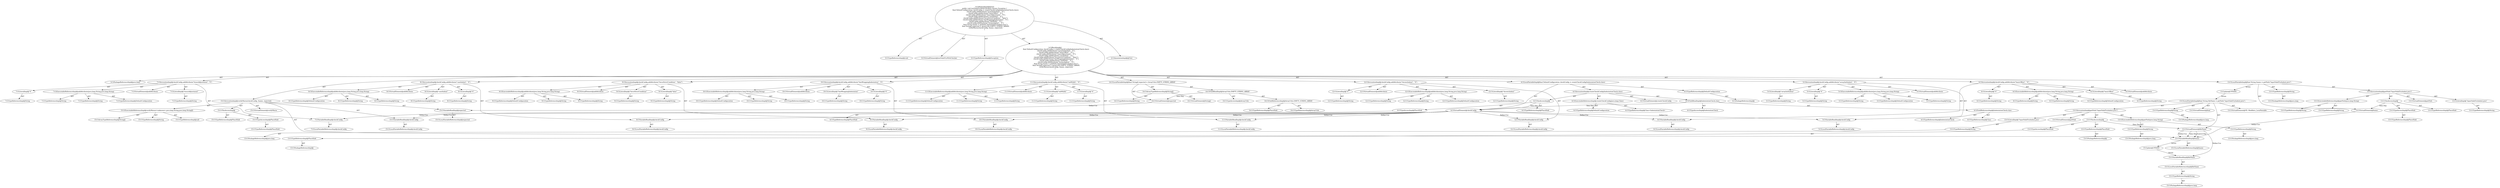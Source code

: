 digraph "testValidTryWithChecker#?" {
0 [label="3:CtTypeReferenceImpl@void" shape=ellipse]
1 [label="3:CtVirtualElement@testValidTryWithChecker" shape=ellipse]
2 [label="3:CtTypeReferenceImpl@Exception" shape=ellipse]
3 [label="3:CtPackageReferenceImpl@java.lang" shape=ellipse]
4 [label="4:CtTypeReferenceImpl@DefaultConfiguration" shape=ellipse]
5 [label="4:CtPackageReferenceImpl@" shape=ellipse]
6 [label="4:CtExecutableReferenceImpl@createCheckConfig(java.lang.Class)" shape=ellipse]
7 [label="4:CtTypeReferenceImpl@DefaultConfiguration" shape=ellipse]
8 [label="4:CtTypeReferenceImpl@Class<IndentationCheck>" shape=ellipse]
9 [label="4:CtVirtualElement@createCheckConfig" shape=ellipse]
10 [label="4:CtTypeAccessImpl@PlaceHold" shape=ellipse]
11 [label="4:CtTypeReferenceImpl@PlaceHold" shape=ellipse]
12 [label="4:CtThisAccessImpl@" shape=ellipse]
13 [label="4:CtTypeReferenceImpl@PlaceHold" shape=ellipse]
14 [label="4:CtFieldReferenceImpl@IndentationCheck.class" shape=ellipse]
15 [label="4:CtTypeReferenceImpl@IndentationCheck" shape=ellipse]
16 [label="4:CtTypeReferenceImpl@Class" shape=ellipse]
17 [label="4:CtFieldReadImpl@IndentationCheck.class" shape=ellipse]
18 [label="4:CtTypeAccessImpl@IndentationCheck" shape=ellipse]
19 [label="4:CtInvocationImpl@createCheckConfig(IndentationCheck.class)" shape=ellipse]
20 [label="4:CtVirtualElement@checkConfig" shape=ellipse]
21 [label="4:CtLocalVariableImpl@final DefaultConfiguration checkConfig = createCheckConfig(IndentationCheck.class)" shape=ellipse]
22 [label="5:CtExecutableReferenceImpl@addAttribute(java.lang.String,java.lang.String)" shape=ellipse]
23 [label="5:CtTypeReferenceImpl@DefaultConfiguration" shape=ellipse]
24 [label="5:CtTypeReferenceImpl@String" shape=ellipse]
25 [label="5:CtTypeReferenceImpl@String" shape=ellipse]
26 [label="5:CtVirtualElement@addAttribute" shape=ellipse]
27 [label="5:CtVariableReadImpl@checkConfig" shape=ellipse]
28 [label="5:CtLocalVariableReferenceImpl@checkConfig" shape=ellipse]
29 [label="5:CtLiteralImpl@\"arrayInitIndent\"" shape=ellipse]
30 [label="5:CtTypeReferenceImpl@String" shape=ellipse]
31 [label="5:CtLiteralImpl@\"4\"" shape=ellipse]
32 [label="5:CtTypeReferenceImpl@String" shape=ellipse]
33 [label="5:CtInvocationImpl@checkConfig.addAttribute(\"arrayInitIndent\", \"4\")" shape=ellipse]
34 [label="6:CtExecutableReferenceImpl@addAttribute(java.lang.String,java.lang.String)" shape=ellipse]
35 [label="6:CtTypeReferenceImpl@DefaultConfiguration" shape=ellipse]
36 [label="6:CtTypeReferenceImpl@String" shape=ellipse]
37 [label="6:CtTypeReferenceImpl@String" shape=ellipse]
38 [label="6:CtVirtualElement@addAttribute" shape=ellipse]
39 [label="6:CtVariableReadImpl@checkConfig" shape=ellipse]
40 [label="6:CtLocalVariableReferenceImpl@checkConfig" shape=ellipse]
41 [label="6:CtLiteralImpl@\"basicOffset\"" shape=ellipse]
42 [label="6:CtTypeReferenceImpl@String" shape=ellipse]
43 [label="6:CtLiteralImpl@\"4\"" shape=ellipse]
44 [label="6:CtTypeReferenceImpl@String" shape=ellipse]
45 [label="6:CtInvocationImpl@checkConfig.addAttribute(\"basicOffset\", \"4\")" shape=ellipse]
46 [label="7:CtExecutableReferenceImpl@addAttribute(java.lang.String,java.lang.String)" shape=ellipse]
47 [label="7:CtTypeReferenceImpl@DefaultConfiguration" shape=ellipse]
48 [label="7:CtTypeReferenceImpl@String" shape=ellipse]
49 [label="7:CtTypeReferenceImpl@String" shape=ellipse]
50 [label="7:CtVirtualElement@addAttribute" shape=ellipse]
51 [label="7:CtVariableReadImpl@checkConfig" shape=ellipse]
52 [label="7:CtLocalVariableReferenceImpl@checkConfig" shape=ellipse]
53 [label="7:CtLiteralImpl@\"braceAdjustment\"" shape=ellipse]
54 [label="7:CtTypeReferenceImpl@String" shape=ellipse]
55 [label="7:CtLiteralImpl@\"0\"" shape=ellipse]
56 [label="7:CtTypeReferenceImpl@String" shape=ellipse]
57 [label="7:CtInvocationImpl@checkConfig.addAttribute(\"braceAdjustment\", \"0\")" shape=ellipse]
58 [label="8:CtExecutableReferenceImpl@addAttribute(java.lang.String,java.lang.String)" shape=ellipse]
59 [label="8:CtTypeReferenceImpl@DefaultConfiguration" shape=ellipse]
60 [label="8:CtTypeReferenceImpl@String" shape=ellipse]
61 [label="8:CtTypeReferenceImpl@String" shape=ellipse]
62 [label="8:CtVirtualElement@addAttribute" shape=ellipse]
63 [label="8:CtVariableReadImpl@checkConfig" shape=ellipse]
64 [label="8:CtLocalVariableReferenceImpl@checkConfig" shape=ellipse]
65 [label="8:CtLiteralImpl@\"caseIndent\"" shape=ellipse]
66 [label="8:CtTypeReferenceImpl@String" shape=ellipse]
67 [label="8:CtLiteralImpl@\"4\"" shape=ellipse]
68 [label="8:CtTypeReferenceImpl@String" shape=ellipse]
69 [label="8:CtInvocationImpl@checkConfig.addAttribute(\"caseIndent\", \"4\")" shape=ellipse]
70 [label="9:CtExecutableReferenceImpl@addAttribute(java.lang.String,java.lang.String)" shape=ellipse]
71 [label="9:CtTypeReferenceImpl@DefaultConfiguration" shape=ellipse]
72 [label="9:CtTypeReferenceImpl@String" shape=ellipse]
73 [label="9:CtTypeReferenceImpl@String" shape=ellipse]
74 [label="9:CtVirtualElement@addAttribute" shape=ellipse]
75 [label="9:CtVariableReadImpl@checkConfig" shape=ellipse]
76 [label="9:CtLocalVariableReferenceImpl@checkConfig" shape=ellipse]
77 [label="9:CtLiteralImpl@\"forceStrictCondition\"" shape=ellipse]
78 [label="9:CtTypeReferenceImpl@String" shape=ellipse]
79 [label="9:CtLiteralImpl@\"false\"" shape=ellipse]
80 [label="9:CtTypeReferenceImpl@String" shape=ellipse]
81 [label="9:CtInvocationImpl@checkConfig.addAttribute(\"forceStrictCondition\", \"false\")" shape=ellipse]
82 [label="10:CtExecutableReferenceImpl@addAttribute(java.lang.String,java.lang.String)" shape=ellipse]
83 [label="10:CtTypeReferenceImpl@DefaultConfiguration" shape=ellipse]
84 [label="10:CtTypeReferenceImpl@String" shape=ellipse]
85 [label="10:CtTypeReferenceImpl@String" shape=ellipse]
86 [label="10:CtVirtualElement@addAttribute" shape=ellipse]
87 [label="10:CtVariableReadImpl@checkConfig" shape=ellipse]
88 [label="10:CtLocalVariableReferenceImpl@checkConfig" shape=ellipse]
89 [label="10:CtLiteralImpl@\"lineWrappingIndentation\"" shape=ellipse]
90 [label="10:CtTypeReferenceImpl@String" shape=ellipse]
91 [label="10:CtLiteralImpl@\"4\"" shape=ellipse]
92 [label="10:CtTypeReferenceImpl@String" shape=ellipse]
93 [label="10:CtInvocationImpl@checkConfig.addAttribute(\"lineWrappingIndentation\", \"4\")" shape=ellipse]
94 [label="11:CtExecutableReferenceImpl@addAttribute(java.lang.String,java.lang.String)" shape=ellipse]
95 [label="11:CtTypeReferenceImpl@DefaultConfiguration" shape=ellipse]
96 [label="11:CtTypeReferenceImpl@String" shape=ellipse]
97 [label="11:CtTypeReferenceImpl@String" shape=ellipse]
98 [label="11:CtVirtualElement@addAttribute" shape=ellipse]
99 [label="11:CtVariableReadImpl@checkConfig" shape=ellipse]
100 [label="11:CtLocalVariableReferenceImpl@checkConfig" shape=ellipse]
101 [label="11:CtLiteralImpl@\"tabWidth\"" shape=ellipse]
102 [label="11:CtTypeReferenceImpl@String" shape=ellipse]
103 [label="11:CtLiteralImpl@\"4\"" shape=ellipse]
104 [label="11:CtTypeReferenceImpl@String" shape=ellipse]
105 [label="11:CtInvocationImpl@checkConfig.addAttribute(\"tabWidth\", \"4\")" shape=ellipse]
106 [label="12:CtExecutableReferenceImpl@addAttribute(java.lang.String,java.lang.String)" shape=ellipse]
107 [label="12:CtTypeReferenceImpl@DefaultConfiguration" shape=ellipse]
108 [label="12:CtTypeReferenceImpl@String" shape=ellipse]
109 [label="12:CtTypeReferenceImpl@String" shape=ellipse]
110 [label="12:CtVirtualElement@addAttribute" shape=ellipse]
111 [label="12:CtVariableReadImpl@checkConfig" shape=ellipse]
112 [label="12:CtLocalVariableReferenceImpl@checkConfig" shape=ellipse]
113 [label="12:CtLiteralImpl@\"throwsIndent\"" shape=ellipse]
114 [label="12:CtTypeReferenceImpl@String" shape=ellipse]
115 [label="12:CtLiteralImpl@\"4\"" shape=ellipse]
116 [label="12:CtTypeReferenceImpl@String" shape=ellipse]
117 [label="12:CtInvocationImpl@checkConfig.addAttribute(\"throwsIndent\", \"4\")" shape=ellipse]
118 [label="13:CtTypeReferenceImpl@String" shape=ellipse]
119 [label="13:CtPackageReferenceImpl@java.lang" shape=ellipse]
120 [label="13:CtExecutableReferenceImpl@getPath(java.lang.String)" shape=ellipse]
121 [label="13:CtTypeReferenceImpl@String" shape=ellipse]
122 [label="13:CtTypeReferenceImpl@String" shape=ellipse]
123 [label="13:CtVirtualElement@getPath" shape=ellipse]
124 [label="13:CtTypeAccessImpl@PlaceHold" shape=ellipse]
125 [label="13:CtTypeReferenceImpl@PlaceHold" shape=ellipse]
126 [label="13:CtThisAccessImpl@" shape=ellipse]
127 [label="13:CtTypeReferenceImpl@PlaceHold" shape=ellipse]
128 [label="13:CtLiteralImpl@\"InputValidTryIndent.java\"" shape=ellipse]
129 [label="13:CtTypeReferenceImpl@String" shape=ellipse]
130 [label="13:CtInvocationImpl@getPath(\"InputValidTryIndent.java\")" shape=ellipse]
131 [label="13:CtVirtualElement@fname" shape=ellipse]
132 [label="13:CtLocalVariableImpl@final String fname = getPath(\"InputValidTryIndent.java\")" shape=ellipse]
133 [label="14:CtVirtualElement@String[]" shape=ellipse]
134 [label="14:CtArrayTypeReferenceImpl@String[]" shape=ellipse]
135 [label="14:CtTypeReferenceImpl@String" shape=ellipse]
136 [label="14:CtFieldReferenceImpl@ArrayUtils.EMPTY_STRING_ARRAY" shape=ellipse]
137 [label="14:CtTypeReferenceImpl@ArrayUtils" shape=ellipse]
138 [label="14:CtTypeReferenceImpl@PlaceHold" shape=ellipse]
139 [label="14:CtFieldReadImpl@ArrayUtils.EMPTY_STRING_ARRAY" shape=ellipse]
140 [label="14:CtTypeAccessImpl@ArrayUtils" shape=ellipse]
141 [label="14:CtVirtualElement@expected" shape=ellipse]
142 [label="14:CtLocalVariableImpl@final String[] expected = ArrayUtils.EMPTY_STRING_ARRAY" shape=ellipse]
143 [label="15:CtExecutableReferenceImpl@verifyWarns(<unknown>,java.lang.String,java.lang.String[])" shape=ellipse]
144 [label="15:CtTypeReferenceImpl@null" shape=ellipse]
145 [label="15:CtTypeReferenceImpl@String" shape=ellipse]
146 [label="15:CtArrayTypeReferenceImpl@String[]" shape=ellipse]
147 [label="15:CtVirtualElement@verifyWarns" shape=ellipse]
148 [label="15:CtTypeAccessImpl@PlaceHold" shape=ellipse]
149 [label="15:CtTypeReferenceImpl@PlaceHold" shape=ellipse]
150 [label="15:CtThisAccessImpl@" shape=ellipse]
151 [label="15:CtTypeReferenceImpl@PlaceHold" shape=ellipse]
152 [label="15:CtVariableReadImpl@checkConfig" shape=ellipse]
153 [label="15:CtLocalVariableReferenceImpl@checkConfig" shape=ellipse]
154 [label="15:CtVariableReadImpl@fname" shape=ellipse]
155 [label="15:CtLocalVariableReferenceImpl@fname" shape=ellipse]
156 [label="15:CtVariableReadImpl@expected" shape=ellipse]
157 [label="15:CtLocalVariableReferenceImpl@expected" shape=ellipse]
158 [label="15:CtInvocationImpl@verifyWarns(checkConfig, fname, expected)" shape=ellipse]
159 [label="3:CtBlockImpl@\{
    final DefaultConfiguration checkConfig = createCheckConfig(IndentationCheck.class);
    checkConfig.addAttribute(\"arrayInitIndent\", \"4\");
    checkConfig.addAttribute(\"basicOffset\", \"4\");
    checkConfig.addAttribute(\"braceAdjustment\", \"0\");
    checkConfig.addAttribute(\"caseIndent\", \"4\");
    checkConfig.addAttribute(\"forceStrictCondition\", \"false\");
    checkConfig.addAttribute(\"lineWrappingIndentation\", \"4\");
    checkConfig.addAttribute(\"tabWidth\", \"4\");
    checkConfig.addAttribute(\"throwsIndent\", \"4\");
    final String fname = getPath(\"InputValidTryIndent.java\");
    final String[] expected = ArrayUtils.EMPTY_STRING_ARRAY;
    verifyWarns(checkConfig, fname, expected);
\}" shape=ellipse]
160 [label="3:CtMethodImpl@@Test
public void testValidTryWithChecker() throws Exception \{
    final DefaultConfiguration checkConfig = createCheckConfig(IndentationCheck.class);
    checkConfig.addAttribute(\"arrayInitIndent\", \"4\");
    checkConfig.addAttribute(\"basicOffset\", \"4\");
    checkConfig.addAttribute(\"braceAdjustment\", \"0\");
    checkConfig.addAttribute(\"caseIndent\", \"4\");
    checkConfig.addAttribute(\"forceStrictCondition\", \"false\");
    checkConfig.addAttribute(\"lineWrappingIndentation\", \"4\");
    checkConfig.addAttribute(\"tabWidth\", \"4\");
    checkConfig.addAttribute(\"throwsIndent\", \"4\");
    final String fname = getPath(\"InputValidTryIndent.java\");
    final String[] expected = ArrayUtils.EMPTY_STRING_ARRAY;
    verifyWarns(checkConfig, fname, expected);
\}" shape=ellipse]
161 [label="2:CtAnnotationImpl@@Test" shape=ellipse]
162 [label="13:Update@UPDATE" shape=ellipse]
163 [label="13:CtPackageReferenceImpl@java.lang" shape=ellipse]
164 [label="13:CtTypeReferenceImpl@String" shape=ellipse]
165 [label="13:CtPackageReferenceImpl@" shape=ellipse]
166 [label="13:CtTypeReferenceImpl@PlaceHold" shape=ellipse]
167 [label="13:CtPackageReferenceImpl@" shape=ellipse]
168 [label="13:CtTypeReferenceImpl@PlaceHold" shape=ellipse]
169 [label="13:CtTypeAccessImpl@PlaceHold" shape=ellipse]
170 [label="13:CtThisAccessImpl@" shape=ellipse]
171 [label="13:CtPackageReferenceImpl@java.lang" shape=ellipse]
172 [label="13:CtTypeReferenceImpl@String" shape=ellipse]
173 [label="13:CtPackageReferenceImpl@java.lang" shape=ellipse]
174 [label="13:CtTypeReferenceImpl@String" shape=ellipse]
175 [label="13:CtExecutableReferenceImpl@getPath(java.lang.String)" shape=ellipse]
176 [label="13:CtPackageReferenceImpl@java.lang" shape=ellipse]
177 [label="13:CtTypeReferenceImpl@String" shape=ellipse]
178 [label="13:CtLiteralImpl@\"InputValidTryIndent.java\"" shape=ellipse]
179 [label="13:CtInvocationImpl@getPath(\"InputValidTryIndent.java\")" shape=ellipse]
180 [label="13:CtVirtualElement@getPath" shape=ellipse]
181 [label="13:CtLocalVariableImpl@final String fileName = getPath(\"InputValidTryIndent.java\")" shape=ellipse]
182 [label="13:CtVirtualElement@fileName" shape=ellipse]
183 [label="13:CtVirtualElement@VE: Modifiers_LocalVariable" shape=ellipse]
184 [label="13:CtVirtualElement@final" shape=ellipse]
185 [label="15:Update@UPDATE" shape=ellipse]
186 [label="15:CtPackageReferenceImpl@java.lang" shape=ellipse]
187 [label="15:CtTypeReferenceImpl@String" shape=ellipse]
188 [label="15:CtLocalVariableReferenceImpl@fileName" shape=ellipse]
189 [label="15:CtVariableReadImpl@fileName" shape=ellipse]
2 -> 3 [label="AST"];
4 -> 5 [label="AST"];
6 -> 7 [label="AST"];
6 -> 8 [label="AST"];
10 -> 11 [label="AST"];
12 -> 13 [label="AST"];
12 -> 10 [label="AST"];
12 -> 20 [label="Data Dep"];
14 -> 15 [label="AST"];
14 -> 16 [label="AST"];
17 -> 18 [label="AST"];
17 -> 14 [label="AST"];
17 -> 20 [label="Data Dep"];
19 -> 9 [label="AST"];
19 -> 12 [label="AST"];
19 -> 6 [label="AST"];
19 -> 17 [label="AST"];
20 -> 27 [label="Define-Use"];
20 -> 39 [label="Define-Use"];
20 -> 51 [label="Define-Use"];
20 -> 63 [label="Define-Use"];
20 -> 75 [label="Define-Use"];
20 -> 87 [label="Define-Use"];
20 -> 99 [label="Define-Use"];
20 -> 111 [label="Define-Use"];
20 -> 152 [label="Define-Use"];
21 -> 20 [label="AST"];
21 -> 4 [label="AST"];
21 -> 19 [label="AST"];
22 -> 23 [label="AST"];
22 -> 24 [label="AST"];
22 -> 25 [label="AST"];
27 -> 28 [label="AST"];
29 -> 30 [label="AST"];
31 -> 32 [label="AST"];
33 -> 26 [label="AST"];
33 -> 27 [label="AST"];
33 -> 22 [label="AST"];
33 -> 29 [label="AST"];
33 -> 31 [label="AST"];
34 -> 35 [label="AST"];
34 -> 36 [label="AST"];
34 -> 37 [label="AST"];
39 -> 40 [label="AST"];
41 -> 42 [label="AST"];
43 -> 44 [label="AST"];
45 -> 38 [label="AST"];
45 -> 39 [label="AST"];
45 -> 34 [label="AST"];
45 -> 41 [label="AST"];
45 -> 43 [label="AST"];
46 -> 47 [label="AST"];
46 -> 48 [label="AST"];
46 -> 49 [label="AST"];
51 -> 52 [label="AST"];
53 -> 54 [label="AST"];
55 -> 56 [label="AST"];
57 -> 50 [label="AST"];
57 -> 51 [label="AST"];
57 -> 46 [label="AST"];
57 -> 53 [label="AST"];
57 -> 55 [label="AST"];
58 -> 59 [label="AST"];
58 -> 60 [label="AST"];
58 -> 61 [label="AST"];
63 -> 64 [label="AST"];
65 -> 66 [label="AST"];
67 -> 68 [label="AST"];
69 -> 62 [label="AST"];
69 -> 63 [label="AST"];
69 -> 58 [label="AST"];
69 -> 65 [label="AST"];
69 -> 67 [label="AST"];
70 -> 71 [label="AST"];
70 -> 72 [label="AST"];
70 -> 73 [label="AST"];
75 -> 76 [label="AST"];
77 -> 78 [label="AST"];
79 -> 80 [label="AST"];
81 -> 74 [label="AST"];
81 -> 75 [label="AST"];
81 -> 70 [label="AST"];
81 -> 77 [label="AST"];
81 -> 79 [label="AST"];
82 -> 83 [label="AST"];
82 -> 84 [label="AST"];
82 -> 85 [label="AST"];
87 -> 88 [label="AST"];
89 -> 90 [label="AST"];
91 -> 92 [label="AST"];
93 -> 86 [label="AST"];
93 -> 87 [label="AST"];
93 -> 82 [label="AST"];
93 -> 89 [label="AST"];
93 -> 91 [label="AST"];
94 -> 95 [label="AST"];
94 -> 96 [label="AST"];
94 -> 97 [label="AST"];
99 -> 100 [label="AST"];
101 -> 102 [label="AST"];
103 -> 104 [label="AST"];
105 -> 98 [label="AST"];
105 -> 99 [label="AST"];
105 -> 94 [label="AST"];
105 -> 101 [label="AST"];
105 -> 103 [label="AST"];
106 -> 107 [label="AST"];
106 -> 108 [label="AST"];
106 -> 109 [label="AST"];
111 -> 112 [label="AST"];
113 -> 114 [label="AST"];
115 -> 116 [label="AST"];
117 -> 110 [label="AST"];
117 -> 111 [label="AST"];
117 -> 106 [label="AST"];
117 -> 113 [label="AST"];
117 -> 115 [label="AST"];
118 -> 119 [label="AST"];
120 -> 121 [label="AST"];
120 -> 122 [label="AST"];
124 -> 125 [label="AST"];
126 -> 127 [label="AST"];
126 -> 124 [label="AST"];
126 -> 131 [label="Data Dep"];
128 -> 129 [label="AST"];
130 -> 123 [label="AST"];
130 -> 126 [label="AST"];
130 -> 120 [label="AST"];
130 -> 128 [label="AST"];
131 -> 154 [label="Define-Use"];
132 -> 131 [label="AST"];
132 -> 118 [label="AST"];
132 -> 130 [label="AST"];
132 -> 162 [label="Action"];
134 -> 133 [label="AST"];
134 -> 135 [label="AST"];
136 -> 137 [label="AST"];
136 -> 138 [label="AST"];
139 -> 140 [label="AST"];
139 -> 136 [label="AST"];
139 -> 141 [label="Data Dep"];
141 -> 156 [label="Define-Use"];
142 -> 141 [label="AST"];
142 -> 134 [label="AST"];
142 -> 139 [label="AST"];
143 -> 144 [label="AST"];
143 -> 145 [label="AST"];
143 -> 146 [label="AST"];
148 -> 149 [label="AST"];
150 -> 151 [label="AST"];
150 -> 148 [label="AST"];
152 -> 153 [label="AST"];
154 -> 155 [label="AST"];
154 -> 185 [label="Action"];
156 -> 157 [label="AST"];
158 -> 147 [label="AST"];
158 -> 150 [label="AST"];
158 -> 143 [label="AST"];
158 -> 152 [label="AST"];
158 -> 154 [label="AST"];
158 -> 156 [label="AST"];
159 -> 21 [label="AST"];
159 -> 33 [label="AST"];
159 -> 45 [label="AST"];
159 -> 57 [label="AST"];
159 -> 69 [label="AST"];
159 -> 81 [label="AST"];
159 -> 93 [label="AST"];
159 -> 105 [label="AST"];
159 -> 117 [label="AST"];
159 -> 132 [label="AST"];
159 -> 142 [label="AST"];
159 -> 158 [label="AST"];
160 -> 1 [label="AST"];
160 -> 161 [label="AST"];
160 -> 0 [label="AST"];
160 -> 2 [label="AST"];
160 -> 159 [label="AST"];
162 -> 181 [label="Action"];
164 -> 163 [label="AST"];
166 -> 165 [label="AST"];
168 -> 167 [label="AST"];
169 -> 168 [label="AST"];
170 -> 166 [label="AST"];
170 -> 169 [label="AST"];
170 -> 182 [label="Data Dep"];
172 -> 171 [label="AST"];
174 -> 173 [label="AST"];
175 -> 172 [label="AST"];
175 -> 174 [label="AST"];
177 -> 176 [label="AST"];
178 -> 177 [label="AST"];
179 -> 180 [label="AST"];
179 -> 170 [label="AST"];
179 -> 175 [label="AST"];
179 -> 178 [label="AST"];
181 -> 182 [label="AST"];
181 -> 164 [label="AST"];
181 -> 179 [label="AST"];
181 -> 183 [label="AST"];
181 -> 184 [label="AST"];
182 -> 189 [label="Define-Use"];
182 -> 154 [label="Define-Use"];
182 -> 154 [label="Data Dep"];
182 -> 154 [label="Control Dep"];
185 -> 189 [label="Action"];
187 -> 186 [label="AST"];
188 -> 187 [label="AST"];
189 -> 188 [label="AST"];
}